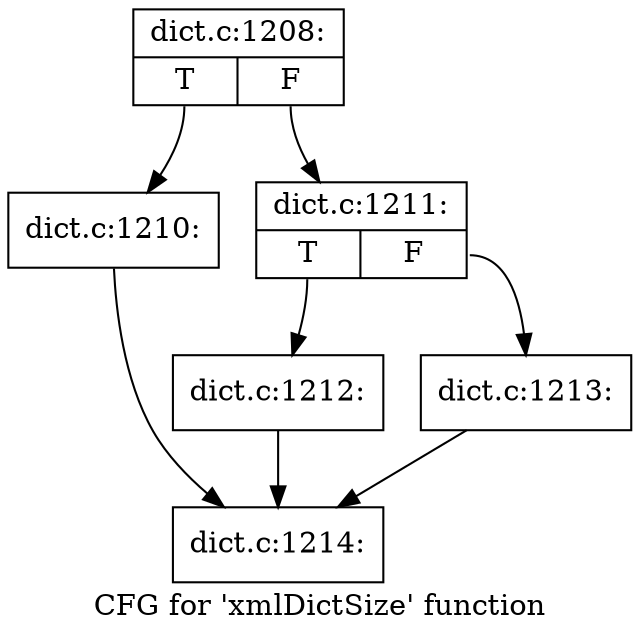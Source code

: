 digraph "CFG for 'xmlDictSize' function" {
	label="CFG for 'xmlDictSize' function";

	Node0x4924ff0 [shape=record,label="{dict.c:1208:|{<s0>T|<s1>F}}"];
	Node0x4924ff0:s0 -> Node0x49250f0;
	Node0x4924ff0:s1 -> Node0x4925140;
	Node0x49250f0 [shape=record,label="{dict.c:1210:}"];
	Node0x49250f0 -> Node0x48e2fd0;
	Node0x4925140 [shape=record,label="{dict.c:1211:|{<s0>T|<s1>F}}"];
	Node0x4925140:s0 -> Node0x48e37d0;
	Node0x4925140:s1 -> Node0x48e3820;
	Node0x48e37d0 [shape=record,label="{dict.c:1212:}"];
	Node0x48e37d0 -> Node0x48e2fd0;
	Node0x48e3820 [shape=record,label="{dict.c:1213:}"];
	Node0x48e3820 -> Node0x48e2fd0;
	Node0x48e2fd0 [shape=record,label="{dict.c:1214:}"];
}
